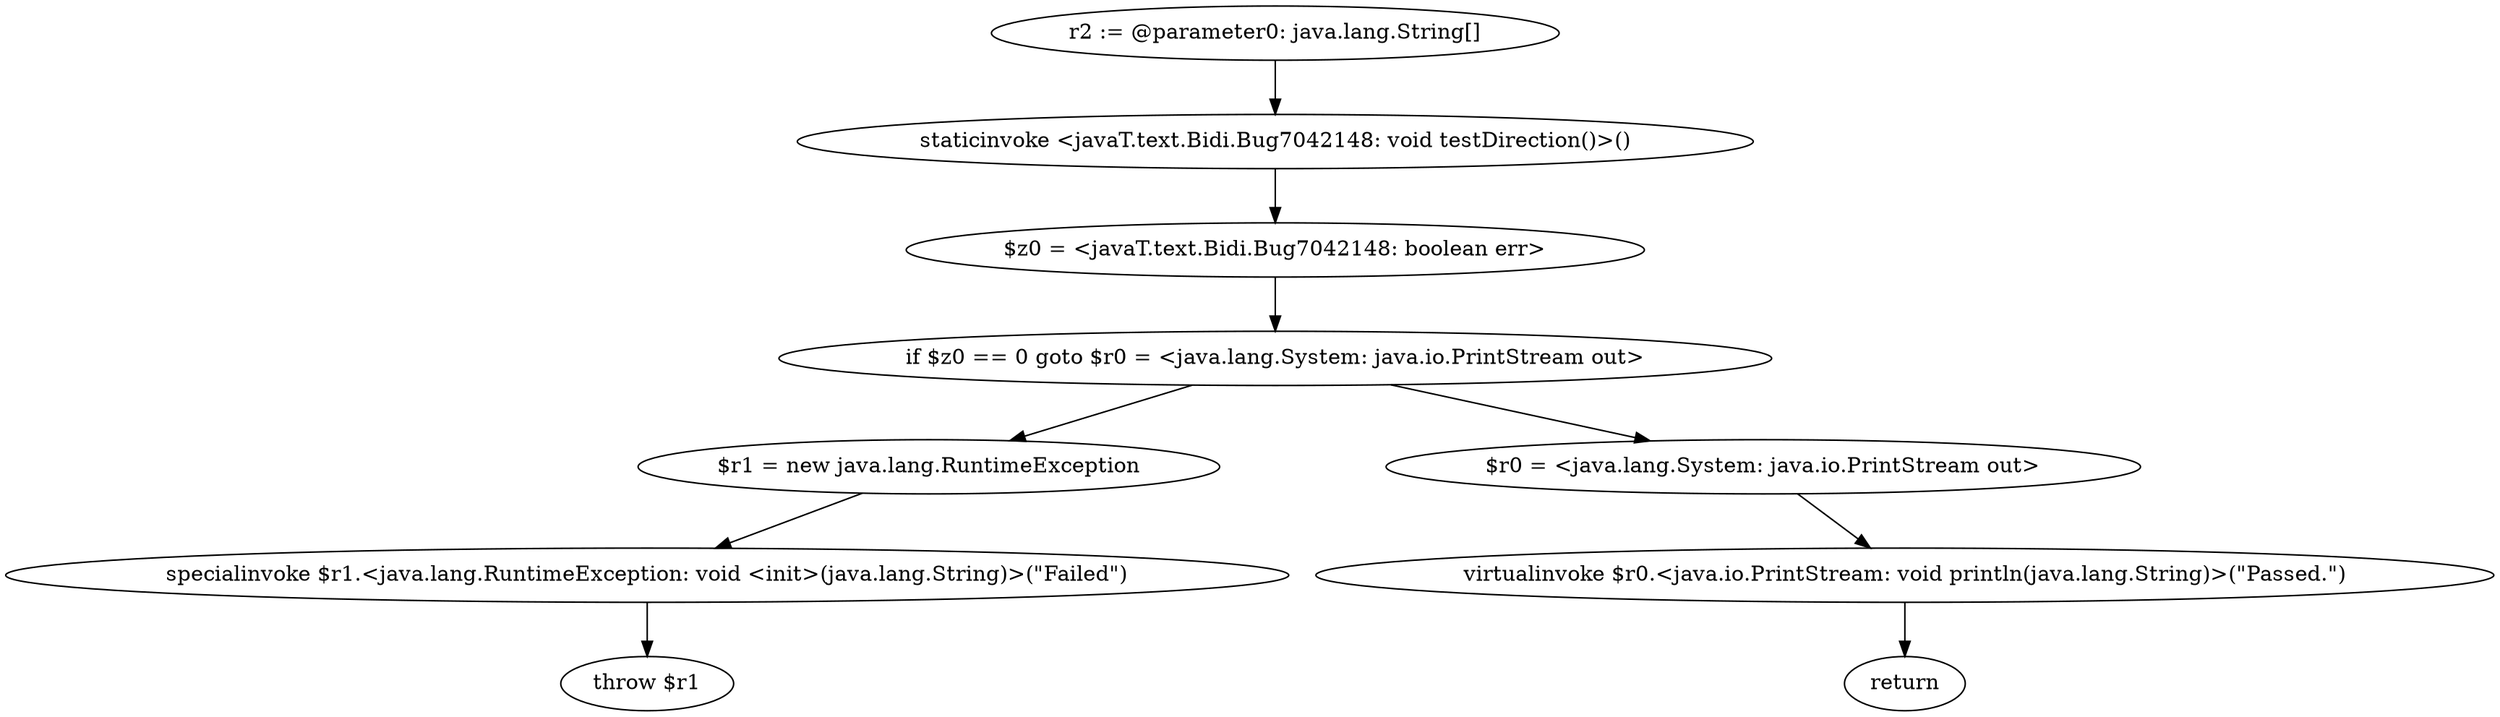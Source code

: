 digraph "unitGraph" {
    "r2 := @parameter0: java.lang.String[]"
    "staticinvoke <javaT.text.Bidi.Bug7042148: void testDirection()>()"
    "$z0 = <javaT.text.Bidi.Bug7042148: boolean err>"
    "if $z0 == 0 goto $r0 = <java.lang.System: java.io.PrintStream out>"
    "$r1 = new java.lang.RuntimeException"
    "specialinvoke $r1.<java.lang.RuntimeException: void <init>(java.lang.String)>(\"Failed\")"
    "throw $r1"
    "$r0 = <java.lang.System: java.io.PrintStream out>"
    "virtualinvoke $r0.<java.io.PrintStream: void println(java.lang.String)>(\"Passed.\")"
    "return"
    "r2 := @parameter0: java.lang.String[]"->"staticinvoke <javaT.text.Bidi.Bug7042148: void testDirection()>()";
    "staticinvoke <javaT.text.Bidi.Bug7042148: void testDirection()>()"->"$z0 = <javaT.text.Bidi.Bug7042148: boolean err>";
    "$z0 = <javaT.text.Bidi.Bug7042148: boolean err>"->"if $z0 == 0 goto $r0 = <java.lang.System: java.io.PrintStream out>";
    "if $z0 == 0 goto $r0 = <java.lang.System: java.io.PrintStream out>"->"$r1 = new java.lang.RuntimeException";
    "if $z0 == 0 goto $r0 = <java.lang.System: java.io.PrintStream out>"->"$r0 = <java.lang.System: java.io.PrintStream out>";
    "$r1 = new java.lang.RuntimeException"->"specialinvoke $r1.<java.lang.RuntimeException: void <init>(java.lang.String)>(\"Failed\")";
    "specialinvoke $r1.<java.lang.RuntimeException: void <init>(java.lang.String)>(\"Failed\")"->"throw $r1";
    "$r0 = <java.lang.System: java.io.PrintStream out>"->"virtualinvoke $r0.<java.io.PrintStream: void println(java.lang.String)>(\"Passed.\")";
    "virtualinvoke $r0.<java.io.PrintStream: void println(java.lang.String)>(\"Passed.\")"->"return";
}
